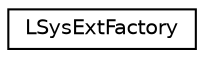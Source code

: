 digraph "Graphical Class Hierarchy"
{
  edge [fontname="Helvetica",fontsize="10",labelfontname="Helvetica",labelfontsize="10"];
  node [fontname="Helvetica",fontsize="10",shape=record];
  rankdir="LR";
  Node0 [label="LSysExtFactory",height=0.2,width=0.4,color="black", fillcolor="white", style="filled",URL="$class_l_sys_ext_factory.html"];
}
